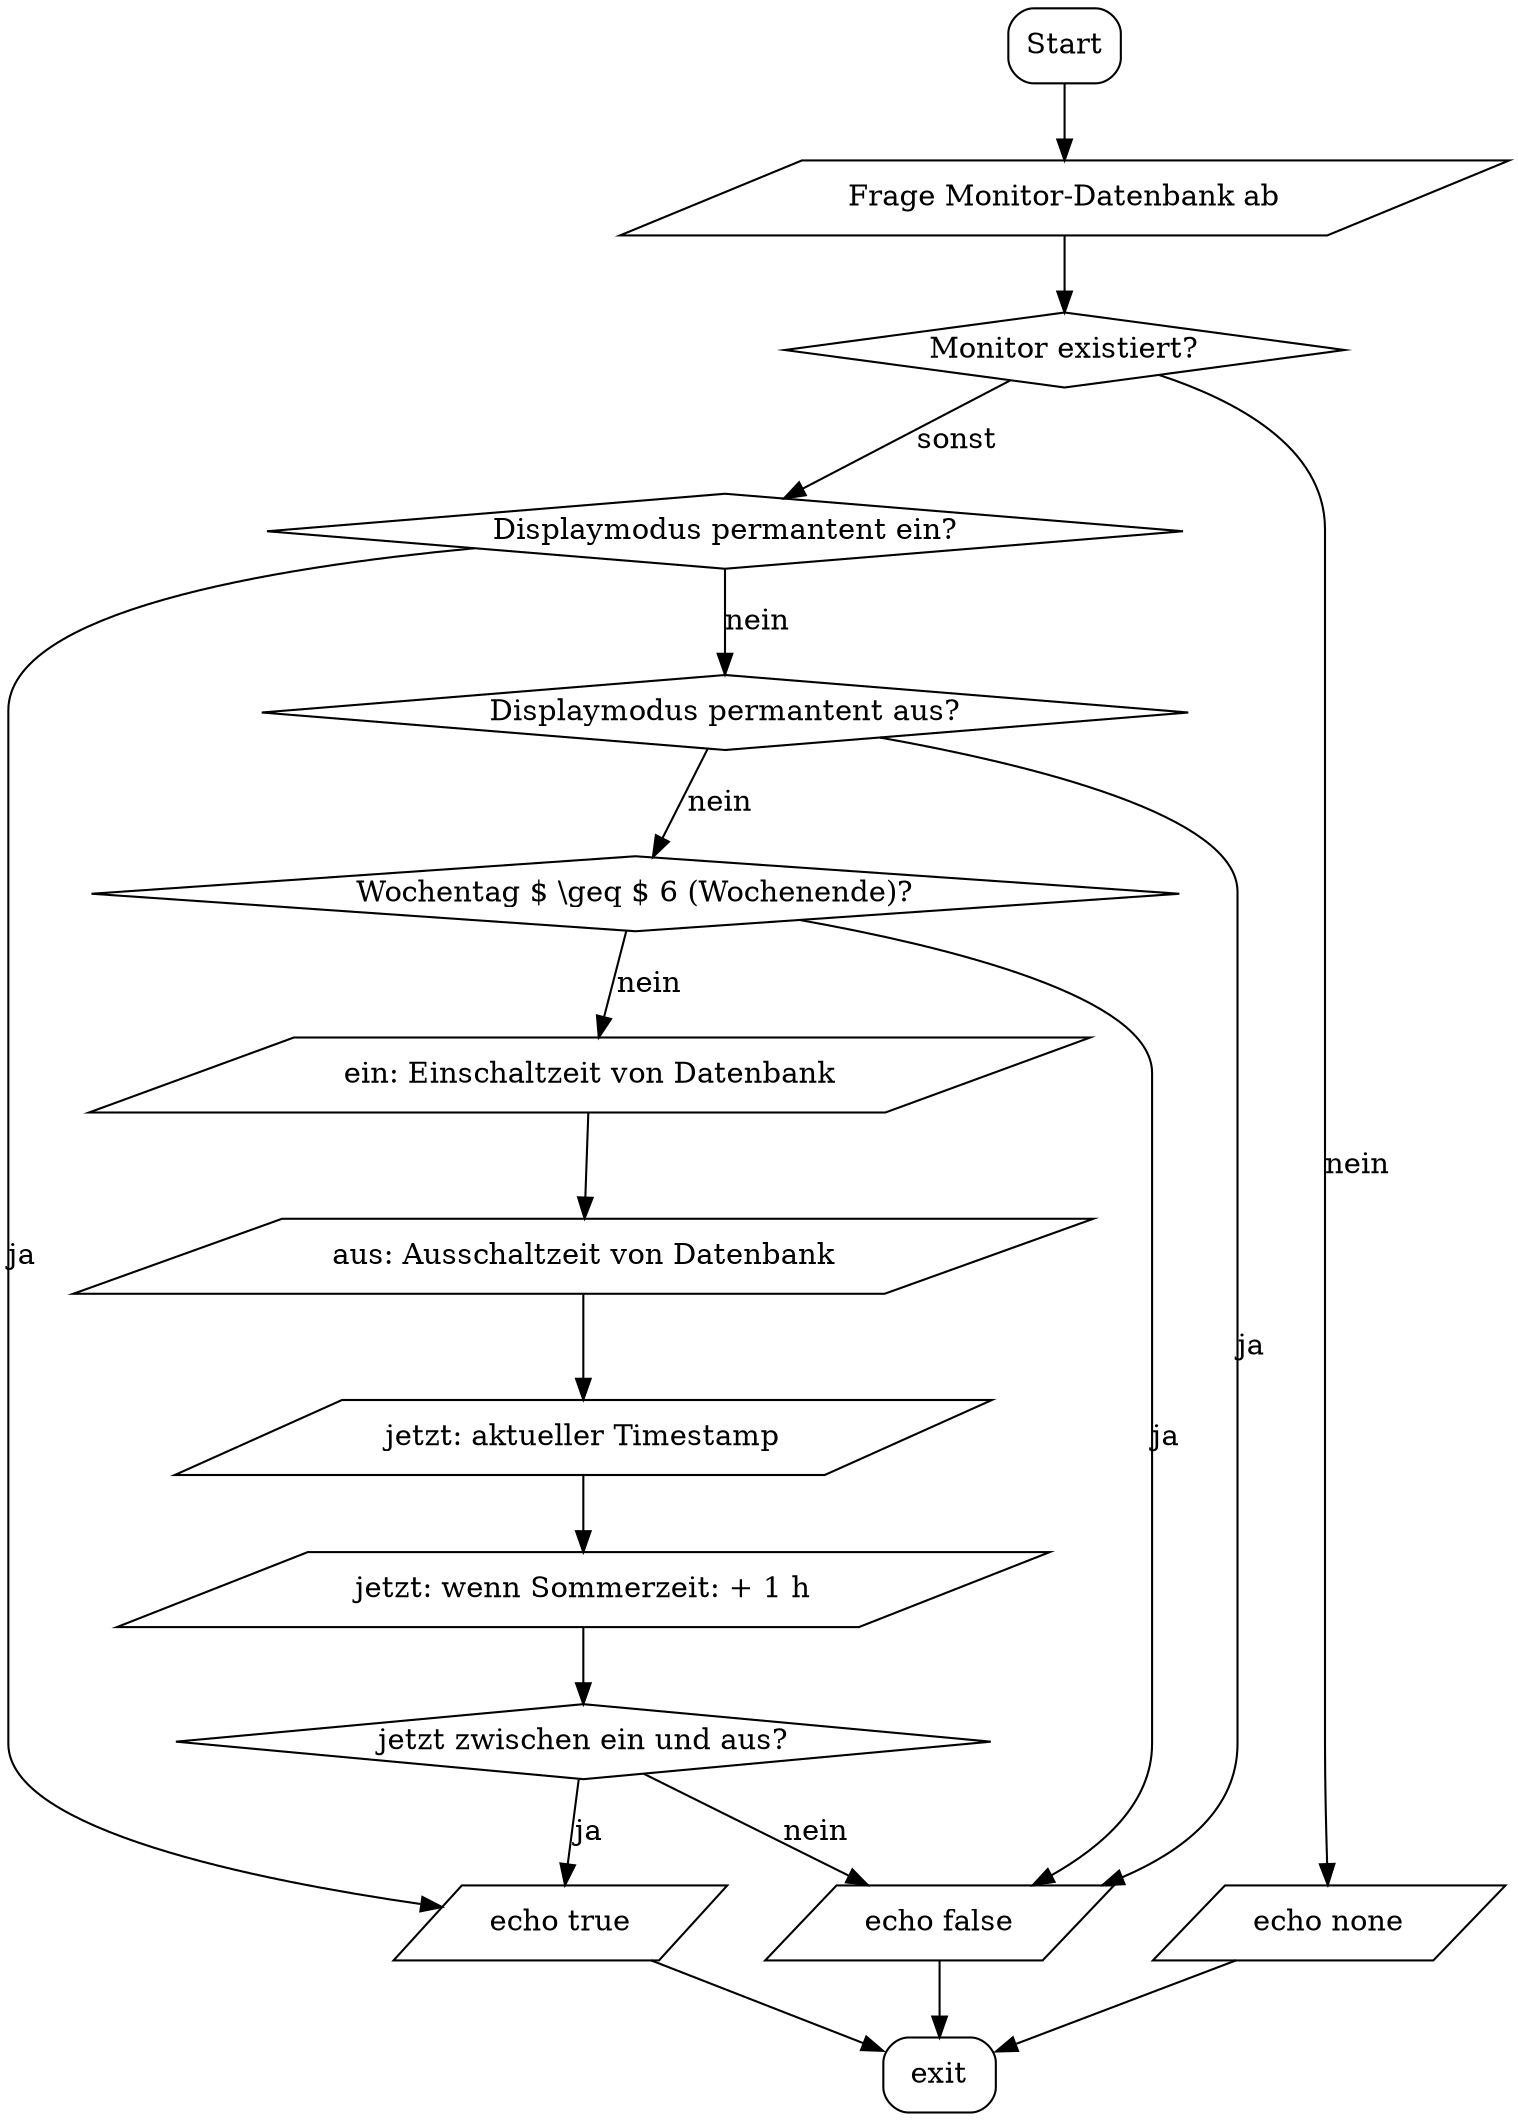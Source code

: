digraph flowchart {
	rankdir=TB;

	Start[shape="box", style=rounded];
	"exit"[shape="box", style=rounded];
	"Monitor existiert?"[shape="diamond", style=""];
	"Displaymodus permantent ein?"[shape="diamond", style=""];
	"Displaymodus permantent aus?"[shape="diamond", style=""];
	"Wochentag $ \\geq $ 6 (Wochenende)?"[shape="diamond", style=""];
	"jetzt zwischen ein und aus?"[shape="diamond", style=""];
	
	node[shape="parallelogram", style=""]
	
	Start -> "Frage Monitor-Datenbank ab";
	
	"Frage Monitor-Datenbank ab" -> "Monitor existiert?";
	"Monitor existiert?" -> "echo none"[label="nein"];
	"Monitor existiert?" -> "Displaymodus permantent ein?"[label="sonst"];
	"Displaymodus permantent ein?" -> "echo true"[label="ja"];
	"Displaymodus permantent ein?" -> "Displaymodus permantent aus?"[label="nein"];
	"Displaymodus permantent aus?" -> "echo false"[label="ja"];
	"Displaymodus permantent aus?" -> "Wochentag $ \\geq $ 6 (Wochenende)?"[label="nein"];
	"Wochentag $ \\geq $ 6 (Wochenende)?" -> "echo false"[label="ja"];
	"Wochentag $ \\geq $ 6 (Wochenende)?" -> "ein: Einschaltzeit von Datenbank"[label="nein"];
	"ein: Einschaltzeit von Datenbank" -> "aus: Ausschaltzeit von Datenbank";
	"aus: Ausschaltzeit von Datenbank" -> "jetzt: aktueller Timestamp";
	"jetzt: aktueller Timestamp" -> "jetzt: wenn Sommerzeit: + 1 h";
	"jetzt: wenn Sommerzeit: + 1 h" -> "jetzt zwischen ein und aus?";
	"jetzt zwischen ein und aus?" -> "echo true"[label="ja"];
	"jetzt zwischen ein und aus?" -> "echo false"[label="nein"];
	
	"echo none" -> "exit";
	"echo true" -> "exit";
	"echo false" -> "exit";
	
	{rank=same; "echo none" "echo true" "echo false"}
}
